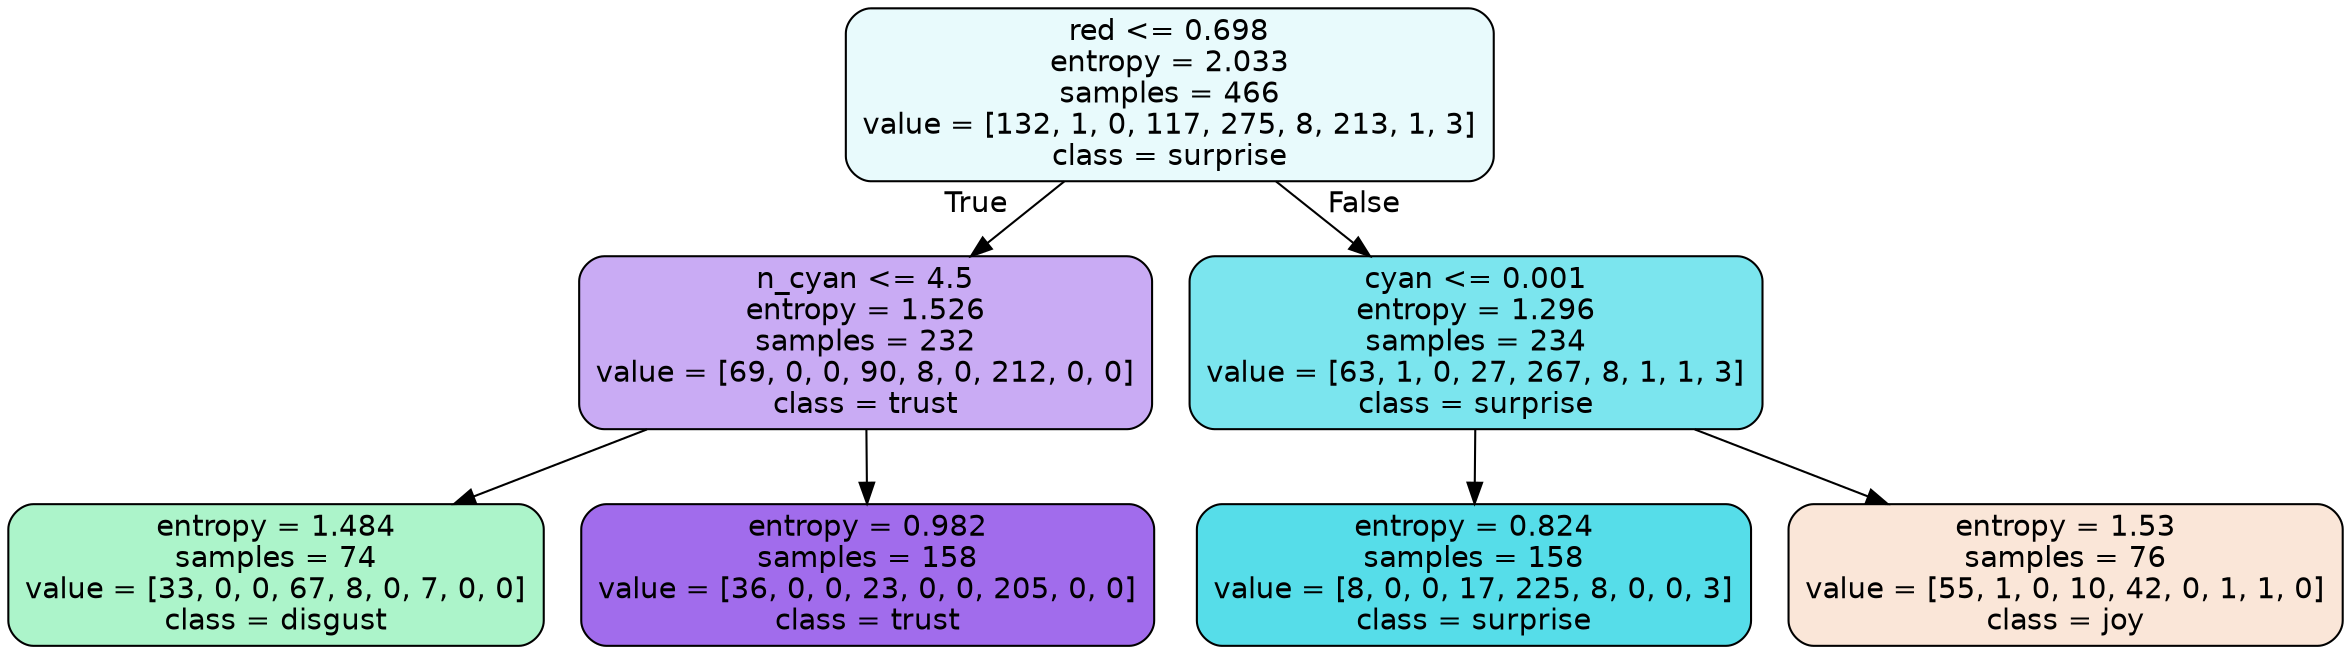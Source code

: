 digraph Tree {
node [shape=box, style="filled, rounded", color="black", fontname=helvetica] ;
edge [fontname=helvetica] ;
0 [label="red <= 0.698\nentropy = 2.033\nsamples = 466\nvalue = [132, 1, 0, 117, 275, 8, 213, 1, 3]\nclass = surprise", fillcolor="#39d7e51d"] ;
1 [label="n_cyan <= 4.5\nentropy = 1.526\nsamples = 232\nvalue = [69, 0, 0, 90, 8, 0, 212, 0, 0]\nclass = trust", fillcolor="#8139e56c"] ;
0 -> 1 [labeldistance=2.5, labelangle=45, headlabel="True"] ;
2 [label="entropy = 1.484\nsamples = 74\nvalue = [33, 0, 0, 67, 8, 0, 7, 0, 0]\nclass = disgust", fillcolor="#39e5816a"] ;
1 -> 2 ;
3 [label="entropy = 0.982\nsamples = 158\nvalue = [36, 0, 0, 23, 0, 0, 205, 0, 0]\nclass = trust", fillcolor="#8139e5bd"] ;
1 -> 3 ;
4 [label="cyan <= 0.001\nentropy = 1.296\nsamples = 234\nvalue = [63, 1, 0, 27, 267, 8, 1, 1, 3]\nclass = surprise", fillcolor="#39d7e5a9"] ;
0 -> 4 [labeldistance=2.5, labelangle=-45, headlabel="False"] ;
5 [label="entropy = 0.824\nsamples = 158\nvalue = [8, 0, 0, 17, 225, 8, 0, 0, 3]\nclass = surprise", fillcolor="#39d7e5d9"] ;
4 -> 5 ;
6 [label="entropy = 1.53\nsamples = 76\nvalue = [55, 1, 0, 10, 42, 0, 1, 1, 0]\nclass = joy", fillcolor="#e5813931"] ;
4 -> 6 ;
}